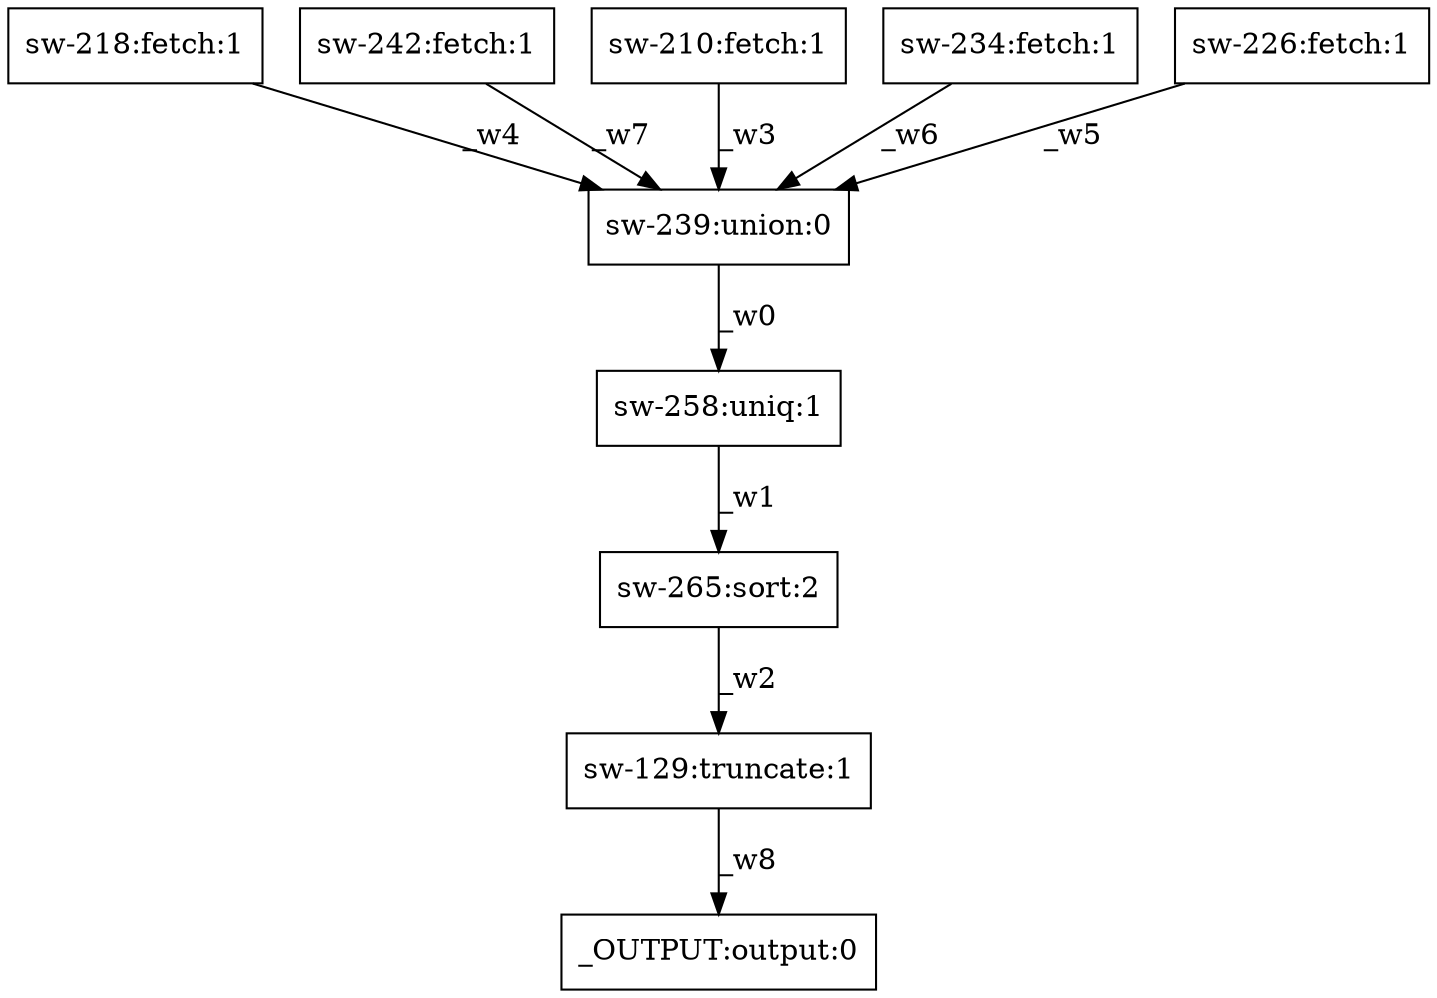 digraph test1 { node [shape=box] "_OUTPUT" [label="_OUTPUT:output:0"];"sw-218" [label="sw-218:fetch:1"];"sw-242" [label="sw-242:fetch:1"];"sw-210" [label="sw-210:fetch:1"];"sw-258" [label="sw-258:uniq:1"];"sw-239" [label="sw-239:union:0"];"sw-234" [label="sw-234:fetch:1"];"sw-265" [label="sw-265:sort:2"];"sw-129" [label="sw-129:truncate:1"];"sw-226" [label="sw-226:fetch:1"];"sw-239" -> "sw-258" [label="_w0"];"sw-258" -> "sw-265" [label="_w1"];"sw-265" -> "sw-129" [label="_w2"];"sw-210" -> "sw-239" [label="_w3"];"sw-218" -> "sw-239" [label="_w4"];"sw-226" -> "sw-239" [label="_w5"];"sw-234" -> "sw-239" [label="_w6"];"sw-242" -> "sw-239" [label="_w7"];"sw-129" -> "_OUTPUT" [label="_w8"];}